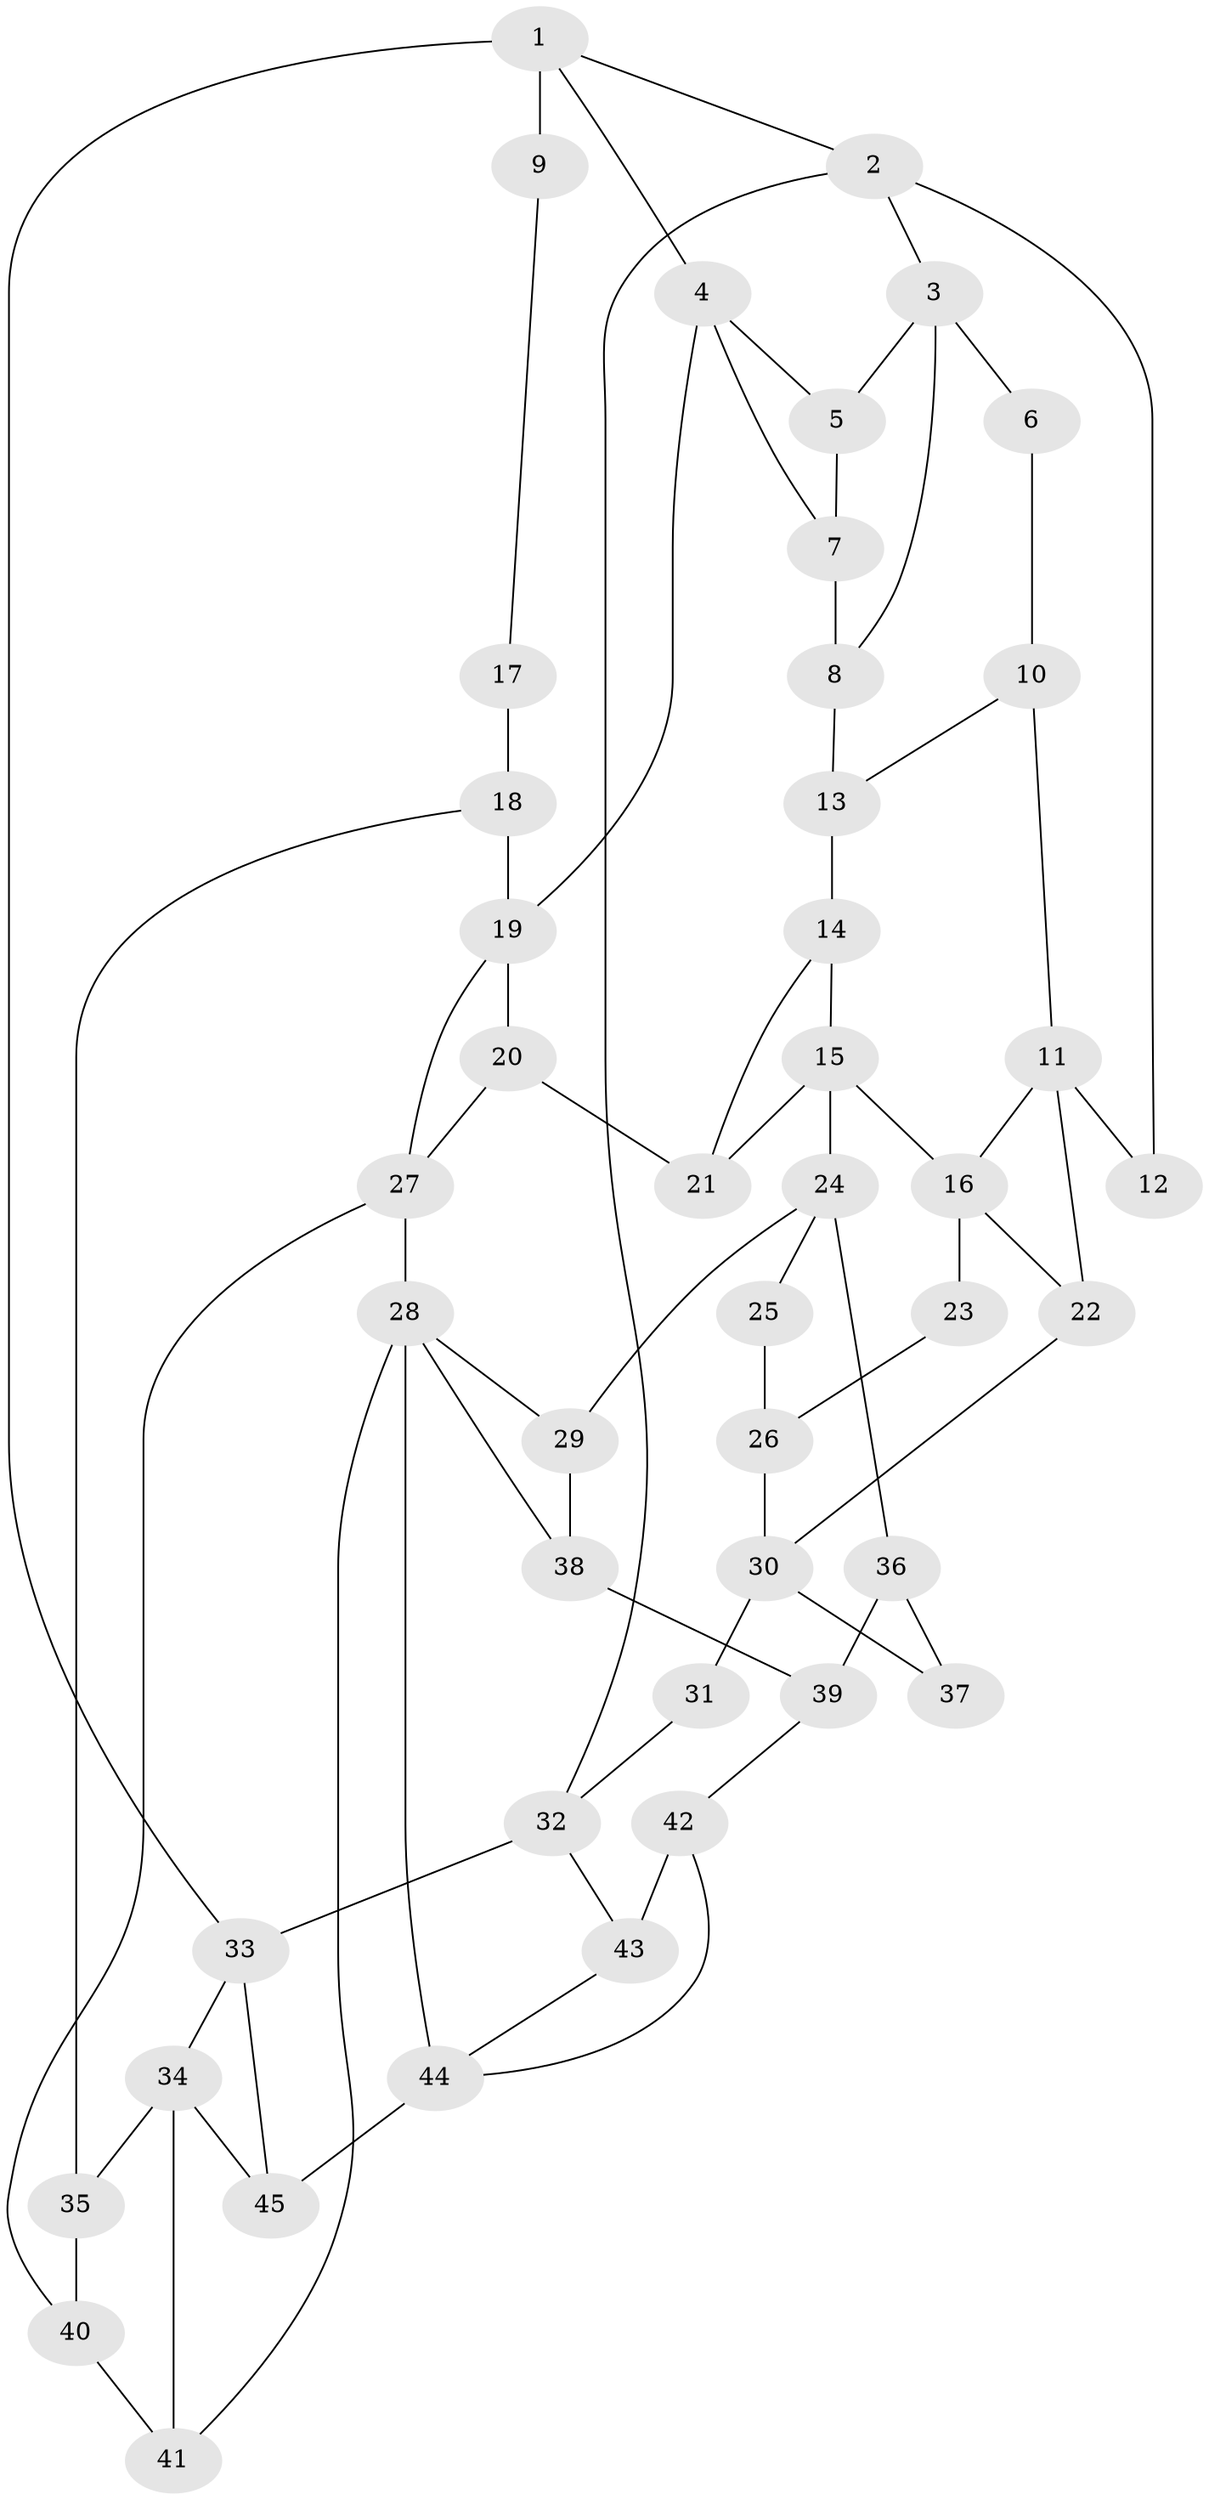 // original degree distribution, {3: 0.022222222222222223, 6: 0.25555555555555554, 4: 0.2777777777777778, 5: 0.4444444444444444}
// Generated by graph-tools (version 1.1) at 2025/54/03/04/25 22:54:36]
// undirected, 45 vertices, 72 edges
graph export_dot {
  node [color=gray90,style=filled];
  1;
  2;
  3;
  4;
  5;
  6;
  7;
  8;
  9;
  10;
  11;
  12;
  13;
  14;
  15;
  16;
  17;
  18;
  19;
  20;
  21;
  22;
  23;
  24;
  25;
  26;
  27;
  28;
  29;
  30;
  31;
  32;
  33;
  34;
  35;
  36;
  37;
  38;
  39;
  40;
  41;
  42;
  43;
  44;
  45;
  1 -- 2 [weight=1.0];
  1 -- 4 [weight=1.0];
  1 -- 9 [weight=2.0];
  1 -- 33 [weight=1.0];
  2 -- 3 [weight=1.0];
  2 -- 12 [weight=1.0];
  2 -- 32 [weight=1.0];
  3 -- 5 [weight=1.0];
  3 -- 6 [weight=2.0];
  3 -- 8 [weight=1.0];
  4 -- 5 [weight=1.0];
  4 -- 7 [weight=1.0];
  4 -- 19 [weight=2.0];
  5 -- 7 [weight=1.0];
  6 -- 10 [weight=1.0];
  7 -- 8 [weight=1.0];
  8 -- 13 [weight=1.0];
  9 -- 17 [weight=1.0];
  10 -- 11 [weight=1.0];
  10 -- 13 [weight=1.0];
  11 -- 12 [weight=2.0];
  11 -- 16 [weight=2.0];
  11 -- 22 [weight=1.0];
  13 -- 14 [weight=4.0];
  14 -- 15 [weight=1.0];
  14 -- 21 [weight=1.0];
  15 -- 16 [weight=1.0];
  15 -- 21 [weight=1.0];
  15 -- 24 [weight=2.0];
  16 -- 22 [weight=1.0];
  16 -- 23 [weight=2.0];
  17 -- 18 [weight=2.0];
  18 -- 19 [weight=2.0];
  18 -- 35 [weight=2.0];
  19 -- 20 [weight=1.0];
  19 -- 27 [weight=1.0];
  20 -- 21 [weight=1.0];
  20 -- 27 [weight=1.0];
  22 -- 30 [weight=1.0];
  23 -- 26 [weight=1.0];
  24 -- 25 [weight=2.0];
  24 -- 29 [weight=1.0];
  24 -- 36 [weight=1.0];
  25 -- 26 [weight=1.0];
  26 -- 30 [weight=1.0];
  27 -- 28 [weight=1.0];
  27 -- 40 [weight=1.0];
  28 -- 29 [weight=1.0];
  28 -- 38 [weight=1.0];
  28 -- 41 [weight=1.0];
  28 -- 44 [weight=2.0];
  29 -- 38 [weight=1.0];
  30 -- 31 [weight=2.0];
  30 -- 37 [weight=2.0];
  31 -- 32 [weight=1.0];
  32 -- 33 [weight=1.0];
  32 -- 43 [weight=1.0];
  33 -- 34 [weight=1.0];
  33 -- 45 [weight=1.0];
  34 -- 35 [weight=2.0];
  34 -- 41 [weight=1.0];
  34 -- 45 [weight=1.0];
  35 -- 40 [weight=2.0];
  36 -- 37 [weight=1.0];
  36 -- 39 [weight=1.0];
  38 -- 39 [weight=1.0];
  39 -- 42 [weight=1.0];
  40 -- 41 [weight=1.0];
  42 -- 43 [weight=4.0];
  42 -- 44 [weight=1.0];
  43 -- 44 [weight=1.0];
  44 -- 45 [weight=1.0];
}

